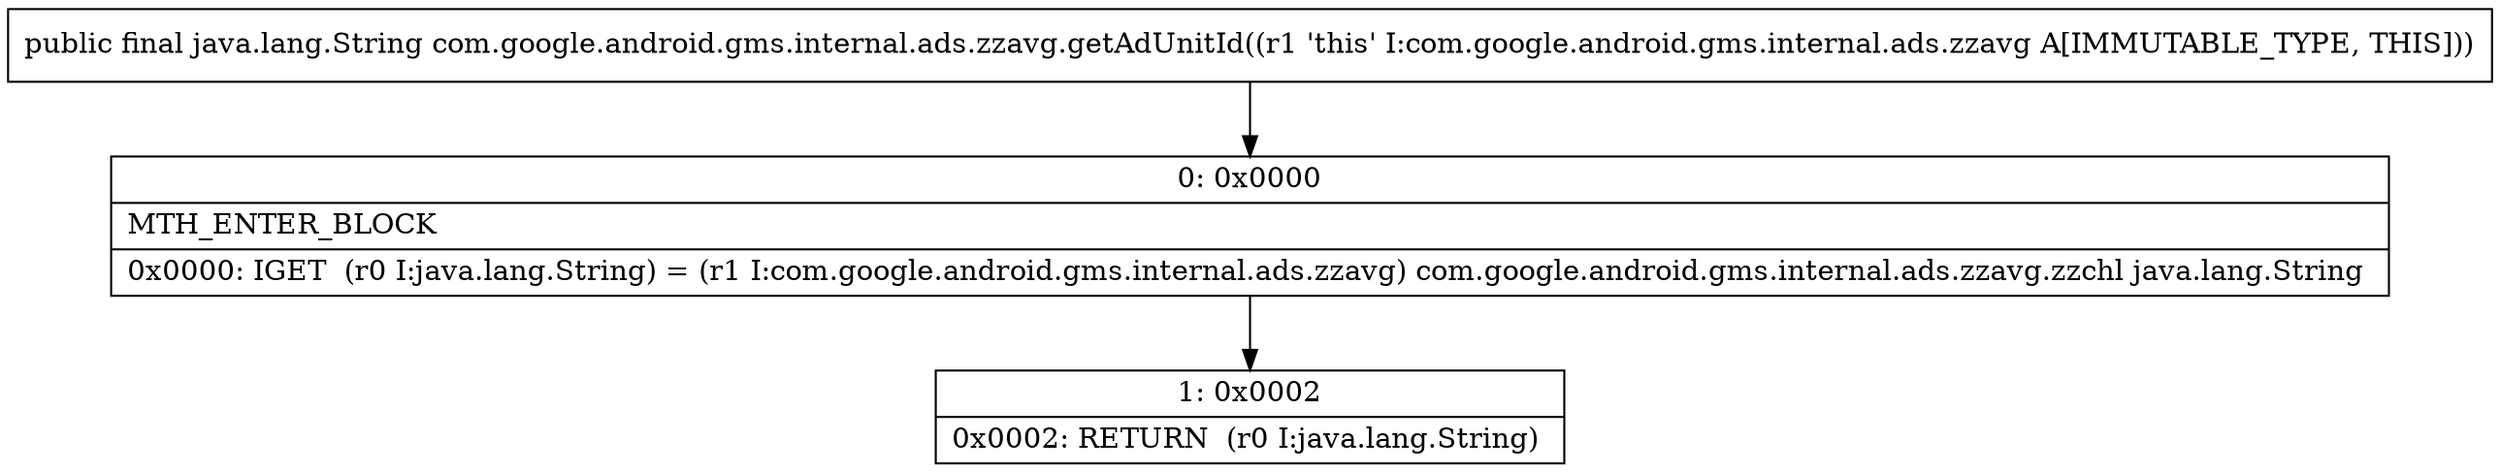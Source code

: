 digraph "CFG forcom.google.android.gms.internal.ads.zzavg.getAdUnitId()Ljava\/lang\/String;" {
Node_0 [shape=record,label="{0\:\ 0x0000|MTH_ENTER_BLOCK\l|0x0000: IGET  (r0 I:java.lang.String) = (r1 I:com.google.android.gms.internal.ads.zzavg) com.google.android.gms.internal.ads.zzavg.zzchl java.lang.String \l}"];
Node_1 [shape=record,label="{1\:\ 0x0002|0x0002: RETURN  (r0 I:java.lang.String) \l}"];
MethodNode[shape=record,label="{public final java.lang.String com.google.android.gms.internal.ads.zzavg.getAdUnitId((r1 'this' I:com.google.android.gms.internal.ads.zzavg A[IMMUTABLE_TYPE, THIS])) }"];
MethodNode -> Node_0;
Node_0 -> Node_1;
}

